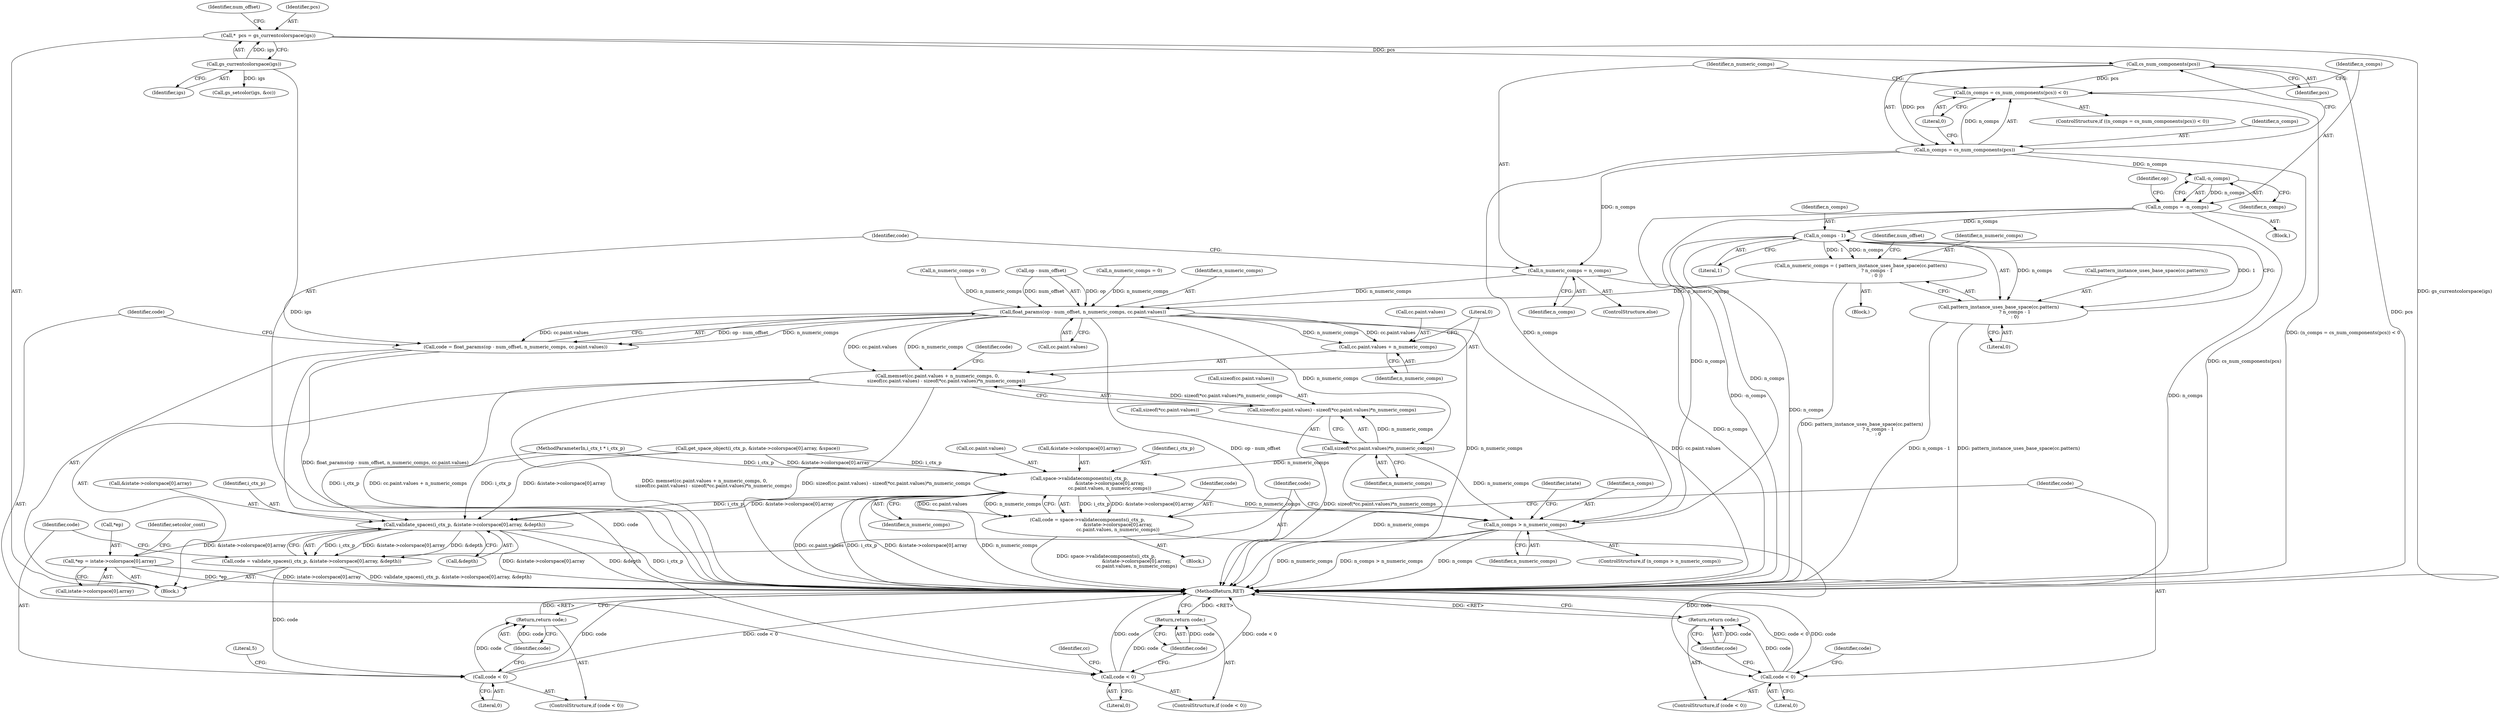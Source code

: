 digraph "0_ghostscript_b326a71659b7837d3acde954b18bda1a6f5e9498@pointer" {
"1000148" [label="(Call,cs_num_components(pcs))"];
"1000125" [label="(Call,*  pcs = gs_currentcolorspace(igs))"];
"1000127" [label="(Call,gs_currentcolorspace(igs))"];
"1000145" [label="(Call,(n_comps = cs_num_components(pcs)) < 0)"];
"1000146" [label="(Call,n_comps = cs_num_components(pcs))"];
"1000154" [label="(Call,-n_comps)"];
"1000152" [label="(Call,n_comps = -n_comps)"];
"1000201" [label="(Call,n_comps - 1)"];
"1000194" [label="(Call,n_numeric_comps = ( pattern_instance_uses_base_space(cc.pattern)\n                      ? n_comps - 1\n                      : 0 ))"];
"1000222" [label="(Call,float_params(op - num_offset, n_numeric_comps, cc.paint.values))"];
"1000220" [label="(Call,code = float_params(op - num_offset, n_numeric_comps, cc.paint.values))"];
"1000233" [label="(Call,code < 0)"];
"1000236" [label="(Return,return code;)"];
"1000238" [label="(Call,memset(cc.paint.values + n_numeric_comps, 0,\n            sizeof(cc.paint.values) - sizeof(*cc.paint.values)*n_numeric_comps))"];
"1000239" [label="(Call,cc.paint.values + n_numeric_comps)"];
"1000254" [label="(Call,sizeof(*cc.paint.values)*n_numeric_comps)"];
"1000247" [label="(Call,sizeof(cc.paint.values) - sizeof(*cc.paint.values)*n_numeric_comps)"];
"1000290" [label="(Call,space->validatecomponents(i_ctx_p,\n                                         &istate->colorspace[0].array,\n                                         cc.paint.values, n_numeric_comps))"];
"1000288" [label="(Call,code = space->validatecomponents(i_ctx_p,\n                                         &istate->colorspace[0].array,\n                                         cc.paint.values, n_numeric_comps))"];
"1000307" [label="(Call,code < 0)"];
"1000310" [label="(Return,return code;)"];
"1000323" [label="(Call,n_comps > n_numeric_comps)"];
"1000337" [label="(Call,validate_spaces(i_ctx_p, &istate->colorspace[0].array, &depth))"];
"1000335" [label="(Call,code = validate_spaces(i_ctx_p, &istate->colorspace[0].array, &depth))"];
"1000350" [label="(Call,code < 0)"];
"1000353" [label="(Return,return code;)"];
"1000386" [label="(Call,*ep = istate->colorspace[0].array)"];
"1000196" [label="(Call,pattern_instance_uses_base_space(cc.pattern)\n                      ? n_comps - 1\n                      : 0)"];
"1000217" [label="(Call,n_numeric_comps = n_comps)"];
"1000155" [label="(Identifier,n_comps)"];
"1000310" [label="(Return,return code;)"];
"1000336" [label="(Identifier,code)"];
"1000386" [label="(Call,*ep = istate->colorspace[0].array)"];
"1000235" [label="(Literal,0)"];
"1000311" [label="(Identifier,code)"];
"1000146" [label="(Call,n_comps = cs_num_components(pcs))"];
"1000234" [label="(Identifier,code)"];
"1000216" [label="(ControlStructure,else)"];
"1000237" [label="(Identifier,code)"];
"1000196" [label="(Call,pattern_instance_uses_base_space(cc.pattern)\n                      ? n_comps - 1\n                      : 0)"];
"1000226" [label="(Identifier,n_numeric_comps)"];
"1000305" [label="(Identifier,n_numeric_comps)"];
"1000232" [label="(ControlStructure,if (code < 0))"];
"1000197" [label="(Call,pattern_instance_uses_base_space(cc.pattern))"];
"1000389" [label="(Call,istate->colorspace[0].array)"];
"1000118" [label="(Block,)"];
"1000291" [label="(Identifier,i_ctx_p)"];
"1000227" [label="(Call,cc.paint.values)"];
"1000322" [label="(ControlStructure,if (n_comps > n_numeric_comps))"];
"1000158" [label="(Identifier,op)"];
"1000220" [label="(Call,code = float_params(op - num_offset, n_numeric_comps, cc.paint.values))"];
"1000236" [label="(Return,return code;)"];
"1000262" [label="(Identifier,n_numeric_comps)"];
"1000218" [label="(Identifier,n_numeric_comps)"];
"1000151" [label="(Block,)"];
"1000255" [label="(Call,sizeof(*cc.paint.values))"];
"1000247" [label="(Call,sizeof(cc.paint.values) - sizeof(*cc.paint.values)*n_numeric_comps)"];
"1000323" [label="(Call,n_comps > n_numeric_comps)"];
"1000125" [label="(Call,*  pcs = gs_currentcolorspace(igs))"];
"1000239" [label="(Call,cc.paint.values + n_numeric_comps)"];
"1000264" [label="(Identifier,code)"];
"1000353" [label="(Return,return code;)"];
"1000179" [label="(Block,)"];
"1000206" [label="(Call,n_numeric_comps = 0)"];
"1000350" [label="(Call,code < 0)"];
"1000288" [label="(Call,code = space->validatecomponents(i_ctx_p,\n                                         &istate->colorspace[0].array,\n                                         cc.paint.values, n_numeric_comps))"];
"1000397" [label="(Identifier,setcolor_cont)"];
"1000203" [label="(Literal,1)"];
"1000356" [label="(Literal,5)"];
"1000337" [label="(Call,validate_spaces(i_ctx_p, &istate->colorspace[0].array, &depth))"];
"1000347" [label="(Call,&depth)"];
"1000339" [label="(Call,&istate->colorspace[0].array)"];
"1000349" [label="(ControlStructure,if (code < 0))"];
"1000153" [label="(Identifier,n_comps)"];
"1000127" [label="(Call,gs_currentcolorspace(igs))"];
"1000335" [label="(Call,code = validate_spaces(i_ctx_p, &istate->colorspace[0].array, &depth))"];
"1000308" [label="(Identifier,code)"];
"1000152" [label="(Call,n_comps = -n_comps)"];
"1000147" [label="(Identifier,n_comps)"];
"1000148" [label="(Call,cs_num_components(pcs))"];
"1000242" [label="(Identifier,cc)"];
"1000307" [label="(Call,code < 0)"];
"1000223" [label="(Call,op - num_offset)"];
"1000128" [label="(Identifier,igs)"];
"1000150" [label="(Literal,0)"];
"1000117" [label="(MethodParameterIn,i_ctx_t * i_ctx_p)"];
"1000214" [label="(Identifier,num_offset)"];
"1000287" [label="(Block,)"];
"1000330" [label="(Identifier,istate)"];
"1000195" [label="(Identifier,n_numeric_comps)"];
"1000351" [label="(Identifier,code)"];
"1000254" [label="(Call,sizeof(*cc.paint.values)*n_numeric_comps)"];
"1000219" [label="(Identifier,n_comps)"];
"1000325" [label="(Identifier,n_numeric_comps)"];
"1000315" [label="(Identifier,code)"];
"1000240" [label="(Call,cc.paint.values)"];
"1000316" [label="(Call,gs_setcolor(igs, &cc))"];
"1000233" [label="(Call,code < 0)"];
"1000246" [label="(Literal,0)"];
"1000245" [label="(Identifier,n_numeric_comps)"];
"1000248" [label="(Call,sizeof(cc.paint.values))"];
"1000134" [label="(Identifier,num_offset)"];
"1000221" [label="(Identifier,code)"];
"1000217" [label="(Call,n_numeric_comps = n_comps)"];
"1000202" [label="(Identifier,n_comps)"];
"1000300" [label="(Call,cc.paint.values)"];
"1000194" [label="(Call,n_numeric_comps = ( pattern_instance_uses_base_space(cc.pattern)\n                      ? n_comps - 1\n                      : 0 ))"];
"1000400" [label="(MethodReturn,RET)"];
"1000289" [label="(Identifier,code)"];
"1000354" [label="(Identifier,code)"];
"1000309" [label="(Literal,0)"];
"1000204" [label="(Literal,0)"];
"1000144" [label="(ControlStructure,if ((n_comps = cs_num_components(pcs)) < 0))"];
"1000387" [label="(Call,*ep)"];
"1000290" [label="(Call,space->validatecomponents(i_ctx_p,\n                                         &istate->colorspace[0].array,\n                                         cc.paint.values, n_numeric_comps))"];
"1000201" [label="(Call,n_comps - 1)"];
"1000338" [label="(Identifier,i_ctx_p)"];
"1000210" [label="(Call,n_numeric_comps = 0)"];
"1000238" [label="(Call,memset(cc.paint.values + n_numeric_comps, 0,\n            sizeof(cc.paint.values) - sizeof(*cc.paint.values)*n_numeric_comps))"];
"1000222" [label="(Call,float_params(op - num_offset, n_numeric_comps, cc.paint.values))"];
"1000352" [label="(Literal,0)"];
"1000154" [label="(Call,-n_comps)"];
"1000149" [label="(Identifier,pcs)"];
"1000292" [label="(Call,&istate->colorspace[0].array)"];
"1000324" [label="(Identifier,n_comps)"];
"1000306" [label="(ControlStructure,if (code < 0))"];
"1000265" [label="(Call,get_space_object(i_ctx_p, &istate->colorspace[0].array, &space))"];
"1000126" [label="(Identifier,pcs)"];
"1000145" [label="(Call,(n_comps = cs_num_components(pcs)) < 0)"];
"1000148" -> "1000146"  [label="AST: "];
"1000148" -> "1000149"  [label="CFG: "];
"1000149" -> "1000148"  [label="AST: "];
"1000146" -> "1000148"  [label="CFG: "];
"1000148" -> "1000400"  [label="DDG: pcs"];
"1000148" -> "1000145"  [label="DDG: pcs"];
"1000148" -> "1000146"  [label="DDG: pcs"];
"1000125" -> "1000148"  [label="DDG: pcs"];
"1000125" -> "1000118"  [label="AST: "];
"1000125" -> "1000127"  [label="CFG: "];
"1000126" -> "1000125"  [label="AST: "];
"1000127" -> "1000125"  [label="AST: "];
"1000134" -> "1000125"  [label="CFG: "];
"1000125" -> "1000400"  [label="DDG: gs_currentcolorspace(igs)"];
"1000127" -> "1000125"  [label="DDG: igs"];
"1000127" -> "1000128"  [label="CFG: "];
"1000128" -> "1000127"  [label="AST: "];
"1000127" -> "1000400"  [label="DDG: igs"];
"1000127" -> "1000316"  [label="DDG: igs"];
"1000145" -> "1000144"  [label="AST: "];
"1000145" -> "1000150"  [label="CFG: "];
"1000146" -> "1000145"  [label="AST: "];
"1000150" -> "1000145"  [label="AST: "];
"1000153" -> "1000145"  [label="CFG: "];
"1000218" -> "1000145"  [label="CFG: "];
"1000145" -> "1000400"  [label="DDG: (n_comps = cs_num_components(pcs)) < 0"];
"1000146" -> "1000145"  [label="DDG: n_comps"];
"1000147" -> "1000146"  [label="AST: "];
"1000150" -> "1000146"  [label="CFG: "];
"1000146" -> "1000400"  [label="DDG: cs_num_components(pcs)"];
"1000146" -> "1000154"  [label="DDG: n_comps"];
"1000146" -> "1000217"  [label="DDG: n_comps"];
"1000146" -> "1000323"  [label="DDG: n_comps"];
"1000154" -> "1000152"  [label="AST: "];
"1000154" -> "1000155"  [label="CFG: "];
"1000155" -> "1000154"  [label="AST: "];
"1000152" -> "1000154"  [label="CFG: "];
"1000154" -> "1000152"  [label="DDG: n_comps"];
"1000152" -> "1000151"  [label="AST: "];
"1000153" -> "1000152"  [label="AST: "];
"1000158" -> "1000152"  [label="CFG: "];
"1000152" -> "1000400"  [label="DDG: n_comps"];
"1000152" -> "1000400"  [label="DDG: -n_comps"];
"1000152" -> "1000201"  [label="DDG: n_comps"];
"1000152" -> "1000323"  [label="DDG: n_comps"];
"1000201" -> "1000196"  [label="AST: "];
"1000201" -> "1000203"  [label="CFG: "];
"1000202" -> "1000201"  [label="AST: "];
"1000203" -> "1000201"  [label="AST: "];
"1000196" -> "1000201"  [label="CFG: "];
"1000201" -> "1000400"  [label="DDG: n_comps"];
"1000201" -> "1000194"  [label="DDG: n_comps"];
"1000201" -> "1000194"  [label="DDG: 1"];
"1000201" -> "1000196"  [label="DDG: n_comps"];
"1000201" -> "1000196"  [label="DDG: 1"];
"1000201" -> "1000323"  [label="DDG: n_comps"];
"1000194" -> "1000179"  [label="AST: "];
"1000194" -> "1000196"  [label="CFG: "];
"1000195" -> "1000194"  [label="AST: "];
"1000196" -> "1000194"  [label="AST: "];
"1000214" -> "1000194"  [label="CFG: "];
"1000194" -> "1000400"  [label="DDG: pattern_instance_uses_base_space(cc.pattern)\n                      ? n_comps - 1\n                      : 0"];
"1000194" -> "1000222"  [label="DDG: n_numeric_comps"];
"1000222" -> "1000220"  [label="AST: "];
"1000222" -> "1000227"  [label="CFG: "];
"1000223" -> "1000222"  [label="AST: "];
"1000226" -> "1000222"  [label="AST: "];
"1000227" -> "1000222"  [label="AST: "];
"1000220" -> "1000222"  [label="CFG: "];
"1000222" -> "1000400"  [label="DDG: cc.paint.values"];
"1000222" -> "1000400"  [label="DDG: op - num_offset"];
"1000222" -> "1000400"  [label="DDG: n_numeric_comps"];
"1000222" -> "1000220"  [label="DDG: op - num_offset"];
"1000222" -> "1000220"  [label="DDG: n_numeric_comps"];
"1000222" -> "1000220"  [label="DDG: cc.paint.values"];
"1000223" -> "1000222"  [label="DDG: op"];
"1000223" -> "1000222"  [label="DDG: num_offset"];
"1000217" -> "1000222"  [label="DDG: n_numeric_comps"];
"1000206" -> "1000222"  [label="DDG: n_numeric_comps"];
"1000210" -> "1000222"  [label="DDG: n_numeric_comps"];
"1000222" -> "1000238"  [label="DDG: cc.paint.values"];
"1000222" -> "1000238"  [label="DDG: n_numeric_comps"];
"1000222" -> "1000239"  [label="DDG: cc.paint.values"];
"1000222" -> "1000239"  [label="DDG: n_numeric_comps"];
"1000222" -> "1000254"  [label="DDG: n_numeric_comps"];
"1000220" -> "1000118"  [label="AST: "];
"1000221" -> "1000220"  [label="AST: "];
"1000234" -> "1000220"  [label="CFG: "];
"1000220" -> "1000400"  [label="DDG: float_params(op - num_offset, n_numeric_comps, cc.paint.values)"];
"1000220" -> "1000233"  [label="DDG: code"];
"1000233" -> "1000232"  [label="AST: "];
"1000233" -> "1000235"  [label="CFG: "];
"1000234" -> "1000233"  [label="AST: "];
"1000235" -> "1000233"  [label="AST: "];
"1000237" -> "1000233"  [label="CFG: "];
"1000242" -> "1000233"  [label="CFG: "];
"1000233" -> "1000400"  [label="DDG: code < 0"];
"1000233" -> "1000400"  [label="DDG: code"];
"1000233" -> "1000236"  [label="DDG: code"];
"1000236" -> "1000232"  [label="AST: "];
"1000236" -> "1000237"  [label="CFG: "];
"1000237" -> "1000236"  [label="AST: "];
"1000400" -> "1000236"  [label="CFG: "];
"1000236" -> "1000400"  [label="DDG: <RET>"];
"1000237" -> "1000236"  [label="DDG: code"];
"1000238" -> "1000118"  [label="AST: "];
"1000238" -> "1000247"  [label="CFG: "];
"1000239" -> "1000238"  [label="AST: "];
"1000246" -> "1000238"  [label="AST: "];
"1000247" -> "1000238"  [label="AST: "];
"1000264" -> "1000238"  [label="CFG: "];
"1000238" -> "1000400"  [label="DDG: cc.paint.values + n_numeric_comps"];
"1000238" -> "1000400"  [label="DDG: memset(cc.paint.values + n_numeric_comps, 0,\n            sizeof(cc.paint.values) - sizeof(*cc.paint.values)*n_numeric_comps)"];
"1000238" -> "1000400"  [label="DDG: sizeof(cc.paint.values) - sizeof(*cc.paint.values)*n_numeric_comps"];
"1000247" -> "1000238"  [label="DDG: sizeof(*cc.paint.values)*n_numeric_comps"];
"1000239" -> "1000245"  [label="CFG: "];
"1000240" -> "1000239"  [label="AST: "];
"1000245" -> "1000239"  [label="AST: "];
"1000246" -> "1000239"  [label="CFG: "];
"1000254" -> "1000247"  [label="AST: "];
"1000254" -> "1000262"  [label="CFG: "];
"1000255" -> "1000254"  [label="AST: "];
"1000262" -> "1000254"  [label="AST: "];
"1000247" -> "1000254"  [label="CFG: "];
"1000254" -> "1000400"  [label="DDG: n_numeric_comps"];
"1000254" -> "1000247"  [label="DDG: n_numeric_comps"];
"1000254" -> "1000290"  [label="DDG: n_numeric_comps"];
"1000254" -> "1000323"  [label="DDG: n_numeric_comps"];
"1000248" -> "1000247"  [label="AST: "];
"1000247" -> "1000400"  [label="DDG: sizeof(*cc.paint.values)*n_numeric_comps"];
"1000290" -> "1000288"  [label="AST: "];
"1000290" -> "1000305"  [label="CFG: "];
"1000291" -> "1000290"  [label="AST: "];
"1000292" -> "1000290"  [label="AST: "];
"1000300" -> "1000290"  [label="AST: "];
"1000305" -> "1000290"  [label="AST: "];
"1000288" -> "1000290"  [label="CFG: "];
"1000290" -> "1000400"  [label="DDG: i_ctx_p"];
"1000290" -> "1000400"  [label="DDG: &istate->colorspace[0].array"];
"1000290" -> "1000400"  [label="DDG: n_numeric_comps"];
"1000290" -> "1000400"  [label="DDG: cc.paint.values"];
"1000290" -> "1000288"  [label="DDG: i_ctx_p"];
"1000290" -> "1000288"  [label="DDG: &istate->colorspace[0].array"];
"1000290" -> "1000288"  [label="DDG: cc.paint.values"];
"1000290" -> "1000288"  [label="DDG: n_numeric_comps"];
"1000265" -> "1000290"  [label="DDG: i_ctx_p"];
"1000265" -> "1000290"  [label="DDG: &istate->colorspace[0].array"];
"1000117" -> "1000290"  [label="DDG: i_ctx_p"];
"1000290" -> "1000323"  [label="DDG: n_numeric_comps"];
"1000290" -> "1000337"  [label="DDG: i_ctx_p"];
"1000290" -> "1000337"  [label="DDG: &istate->colorspace[0].array"];
"1000288" -> "1000287"  [label="AST: "];
"1000289" -> "1000288"  [label="AST: "];
"1000308" -> "1000288"  [label="CFG: "];
"1000288" -> "1000400"  [label="DDG: space->validatecomponents(i_ctx_p,\n                                         &istate->colorspace[0].array,\n                                         cc.paint.values, n_numeric_comps)"];
"1000288" -> "1000307"  [label="DDG: code"];
"1000307" -> "1000306"  [label="AST: "];
"1000307" -> "1000309"  [label="CFG: "];
"1000308" -> "1000307"  [label="AST: "];
"1000309" -> "1000307"  [label="AST: "];
"1000311" -> "1000307"  [label="CFG: "];
"1000315" -> "1000307"  [label="CFG: "];
"1000307" -> "1000400"  [label="DDG: code < 0"];
"1000307" -> "1000400"  [label="DDG: code"];
"1000307" -> "1000310"  [label="DDG: code"];
"1000310" -> "1000306"  [label="AST: "];
"1000310" -> "1000311"  [label="CFG: "];
"1000311" -> "1000310"  [label="AST: "];
"1000400" -> "1000310"  [label="CFG: "];
"1000310" -> "1000400"  [label="DDG: <RET>"];
"1000311" -> "1000310"  [label="DDG: code"];
"1000323" -> "1000322"  [label="AST: "];
"1000323" -> "1000325"  [label="CFG: "];
"1000324" -> "1000323"  [label="AST: "];
"1000325" -> "1000323"  [label="AST: "];
"1000330" -> "1000323"  [label="CFG: "];
"1000336" -> "1000323"  [label="CFG: "];
"1000323" -> "1000400"  [label="DDG: n_comps"];
"1000323" -> "1000400"  [label="DDG: n_numeric_comps"];
"1000323" -> "1000400"  [label="DDG: n_comps > n_numeric_comps"];
"1000337" -> "1000335"  [label="AST: "];
"1000337" -> "1000347"  [label="CFG: "];
"1000338" -> "1000337"  [label="AST: "];
"1000339" -> "1000337"  [label="AST: "];
"1000347" -> "1000337"  [label="AST: "];
"1000335" -> "1000337"  [label="CFG: "];
"1000337" -> "1000400"  [label="DDG: &istate->colorspace[0].array"];
"1000337" -> "1000400"  [label="DDG: &depth"];
"1000337" -> "1000400"  [label="DDG: i_ctx_p"];
"1000337" -> "1000335"  [label="DDG: i_ctx_p"];
"1000337" -> "1000335"  [label="DDG: &istate->colorspace[0].array"];
"1000337" -> "1000335"  [label="DDG: &depth"];
"1000265" -> "1000337"  [label="DDG: i_ctx_p"];
"1000265" -> "1000337"  [label="DDG: &istate->colorspace[0].array"];
"1000117" -> "1000337"  [label="DDG: i_ctx_p"];
"1000337" -> "1000386"  [label="DDG: &istate->colorspace[0].array"];
"1000335" -> "1000118"  [label="AST: "];
"1000336" -> "1000335"  [label="AST: "];
"1000351" -> "1000335"  [label="CFG: "];
"1000335" -> "1000400"  [label="DDG: validate_spaces(i_ctx_p, &istate->colorspace[0].array, &depth)"];
"1000335" -> "1000350"  [label="DDG: code"];
"1000350" -> "1000349"  [label="AST: "];
"1000350" -> "1000352"  [label="CFG: "];
"1000351" -> "1000350"  [label="AST: "];
"1000352" -> "1000350"  [label="AST: "];
"1000354" -> "1000350"  [label="CFG: "];
"1000356" -> "1000350"  [label="CFG: "];
"1000350" -> "1000400"  [label="DDG: code"];
"1000350" -> "1000400"  [label="DDG: code < 0"];
"1000350" -> "1000353"  [label="DDG: code"];
"1000353" -> "1000349"  [label="AST: "];
"1000353" -> "1000354"  [label="CFG: "];
"1000354" -> "1000353"  [label="AST: "];
"1000400" -> "1000353"  [label="CFG: "];
"1000353" -> "1000400"  [label="DDG: <RET>"];
"1000354" -> "1000353"  [label="DDG: code"];
"1000386" -> "1000118"  [label="AST: "];
"1000386" -> "1000389"  [label="CFG: "];
"1000387" -> "1000386"  [label="AST: "];
"1000389" -> "1000386"  [label="AST: "];
"1000397" -> "1000386"  [label="CFG: "];
"1000386" -> "1000400"  [label="DDG: istate->colorspace[0].array"];
"1000386" -> "1000400"  [label="DDG: *ep"];
"1000196" -> "1000204"  [label="CFG: "];
"1000197" -> "1000196"  [label="AST: "];
"1000204" -> "1000196"  [label="AST: "];
"1000196" -> "1000400"  [label="DDG: n_comps - 1"];
"1000196" -> "1000400"  [label="DDG: pattern_instance_uses_base_space(cc.pattern)"];
"1000217" -> "1000216"  [label="AST: "];
"1000217" -> "1000219"  [label="CFG: "];
"1000218" -> "1000217"  [label="AST: "];
"1000219" -> "1000217"  [label="AST: "];
"1000221" -> "1000217"  [label="CFG: "];
"1000217" -> "1000400"  [label="DDG: n_comps"];
}
